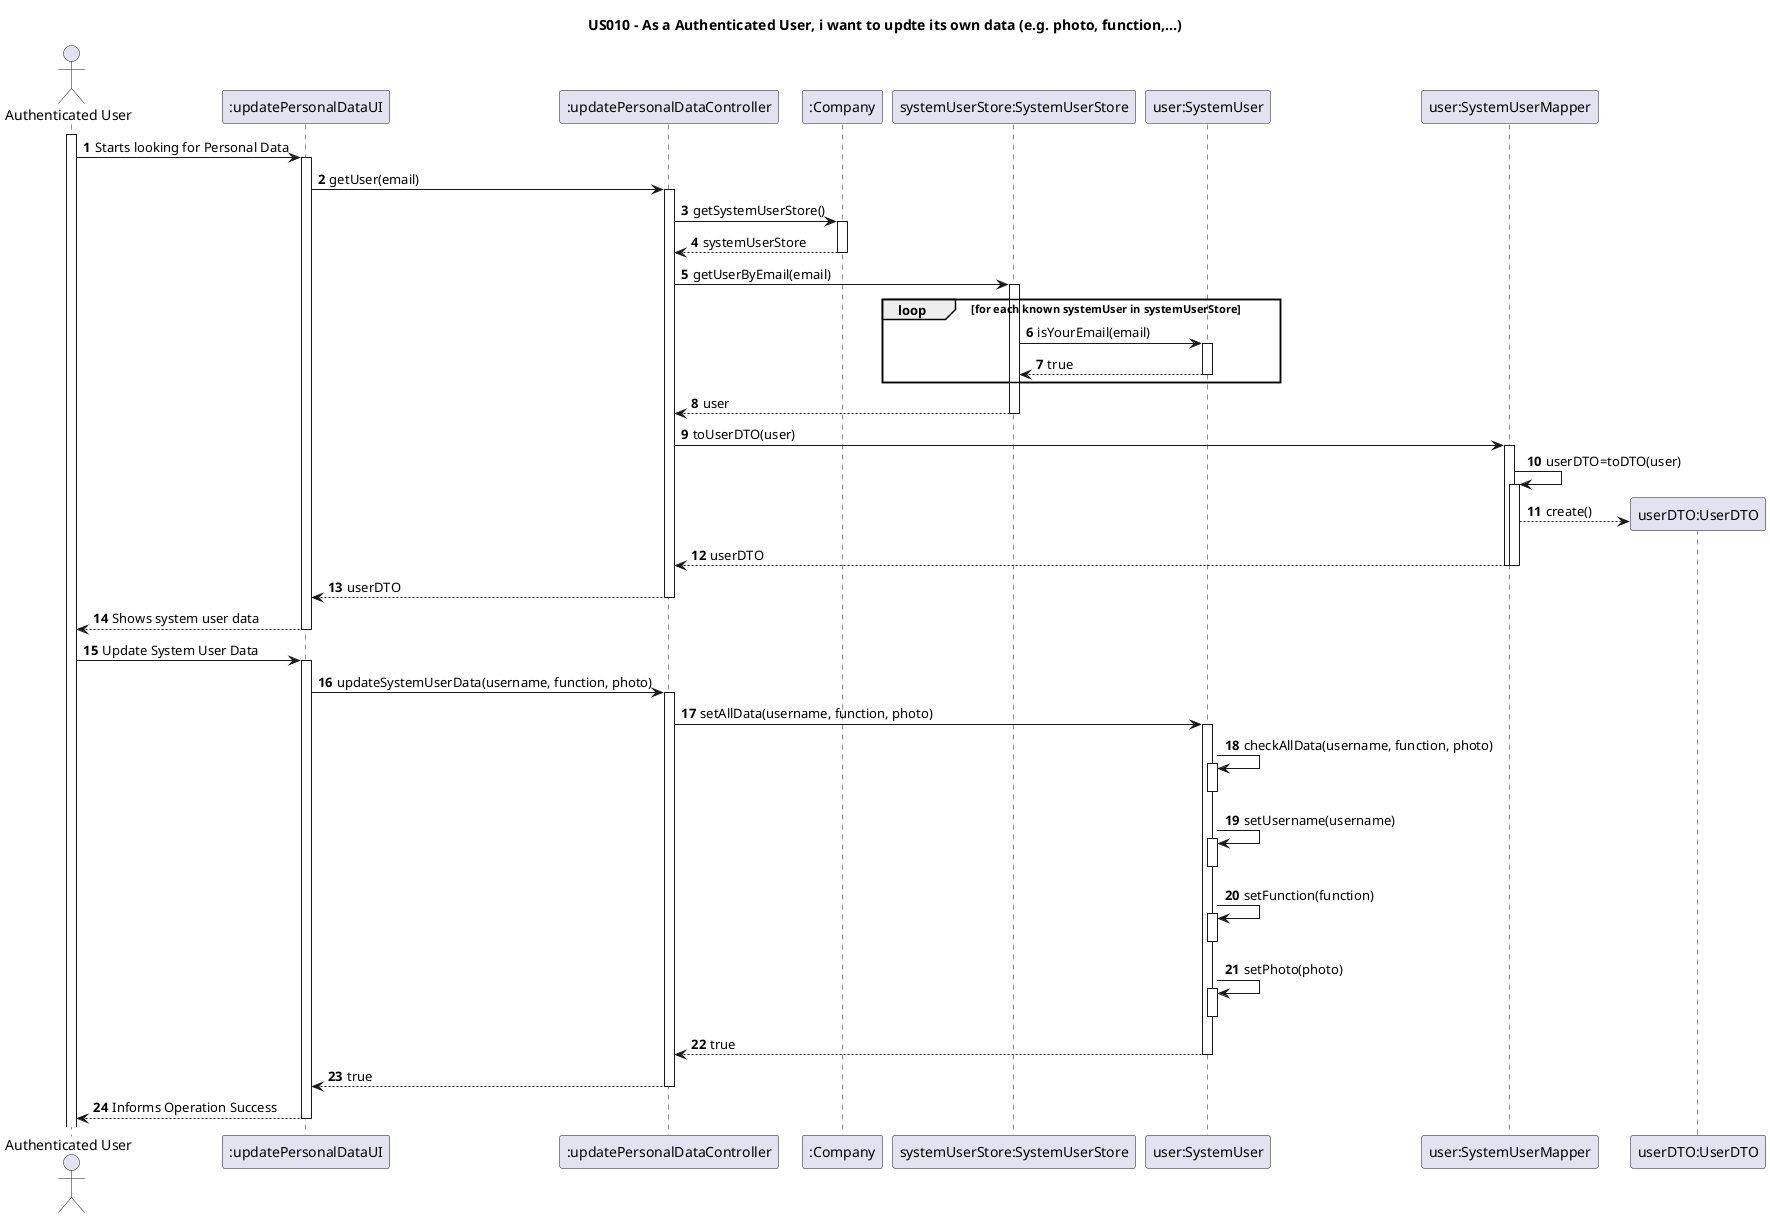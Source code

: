 @startuml
'https://plantuml.com/sequence-diagram

title US010 - As a Authenticated User, i want to updte its own data (e.g. photo, function,...)

autoactivate on
autonumber

actor "Authenticated User" as authenticatedUser
participant ":updatePersonalDataUI" as UI
participant ":updatePersonalDataController" as Ctrl
participant ":Company" as company
participant "systemUserStore:SystemUserStore" as systemUserStore
participant "user:SystemUser" as user
participant "user:SystemUserMapper" as mapper
participant "userDTO:UserDTO" as userdto


activate authenticatedUser


authenticatedUser -> UI: Starts looking for Personal Data
UI -> Ctrl: getUser(email)
Ctrl -> company: getSystemUserStore()
company --> Ctrl: systemUserStore
Ctrl -> systemUserStore: getUserByEmail(email)
loop for each known systemUser in systemUserStore
systemUserStore -> user: isYourEmail(email)
user --> systemUserStore: true
end
systemUserStore --> Ctrl: user
Ctrl -> mapper: toUserDTO(user)
mapper -> mapper: userDTO=toDTO(user)
mapper --> userdto**: create()
mapper --> Ctrl: userDTO
deactivate mapper
Ctrl --> UI: userDTO
UI --> authenticatedUser: Shows system user data
deactivate UI
authenticatedUser -> UI: Update System User Data
UI -> Ctrl: updateSystemUserData(username, function, photo)
Ctrl -> user: setAllData(username, function, photo)
user -> user: checkAllData(username, function, photo)
deactivate user
user -> user: setUsername(username)
deactivate user
user -> user: setFunction(function)
deactivate user
user -> user: setPhoto(photo)
deactivate user
user --> Ctrl: true
Ctrl --> UI: true
UI --> authenticatedUser: Informs Operation Success
@enduml